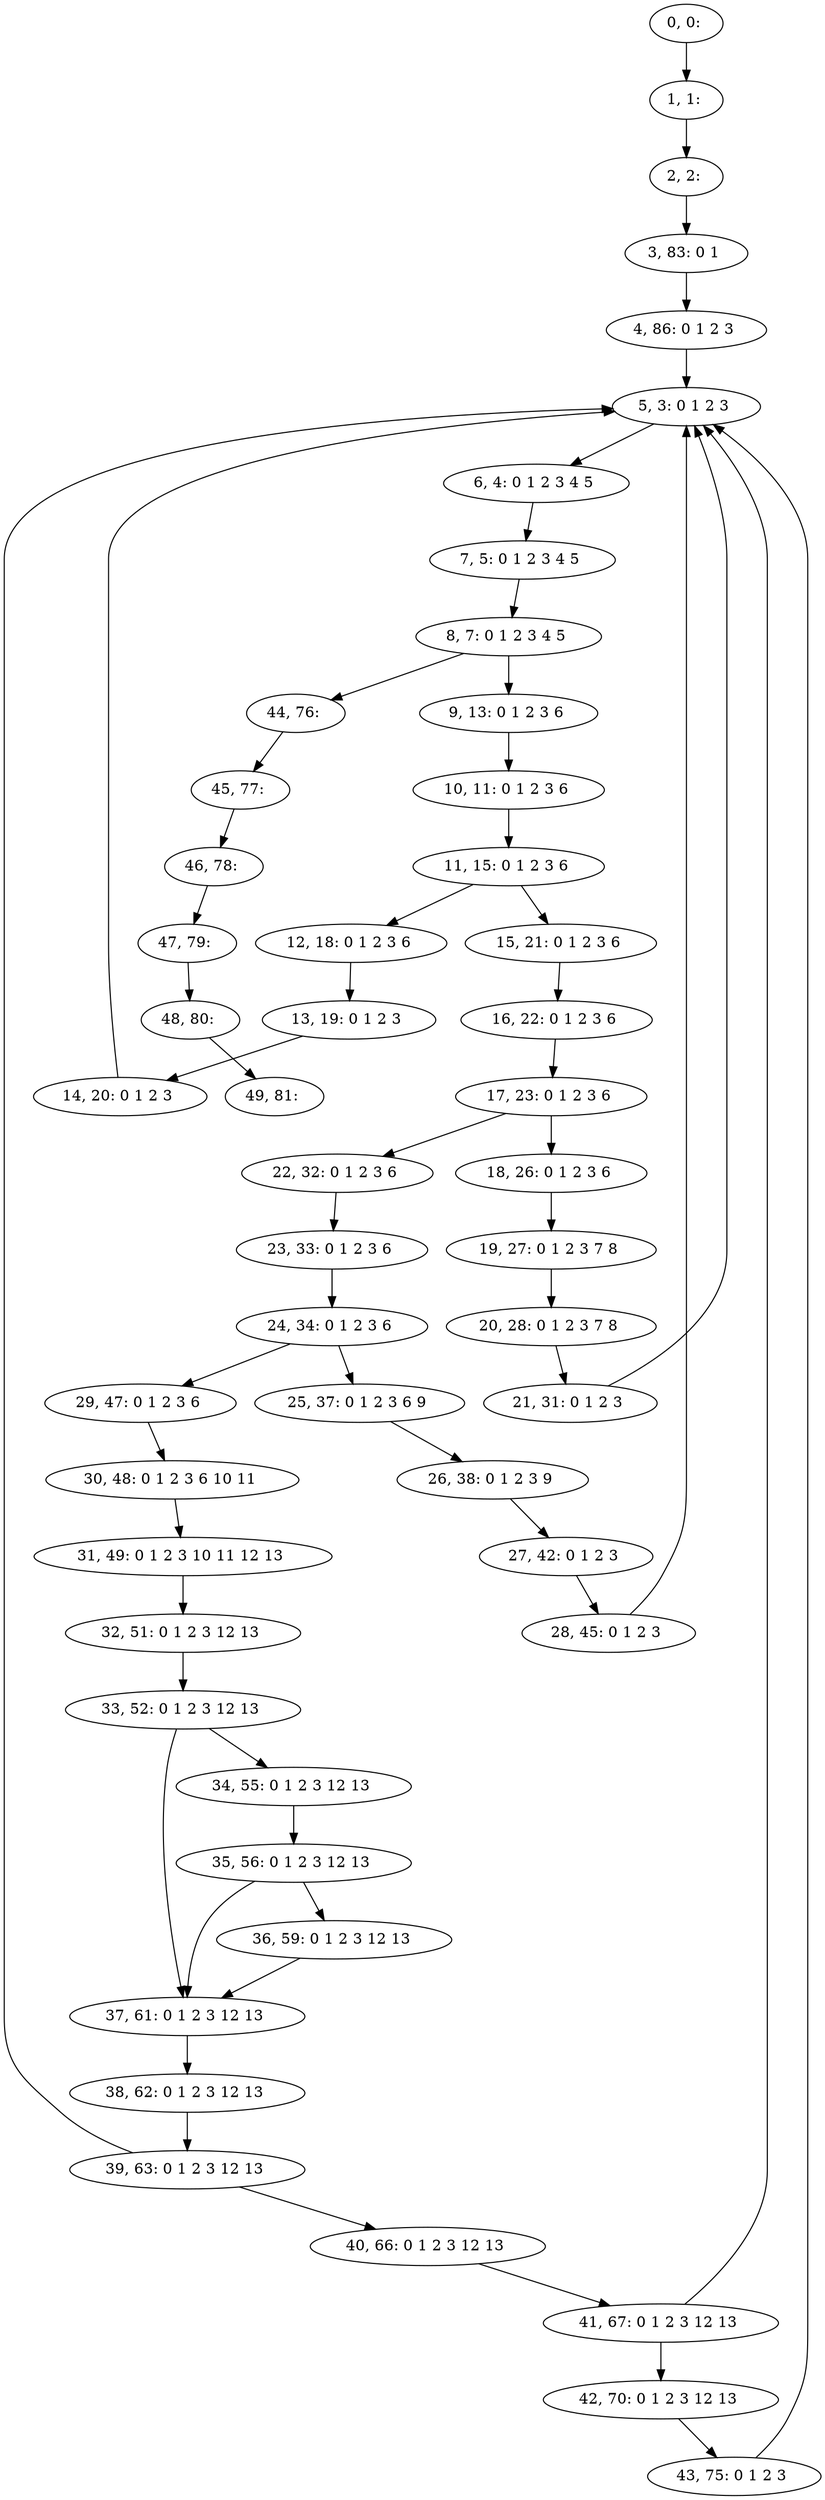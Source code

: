 digraph G {
0[label="0, 0: "];
1[label="1, 1: "];
2[label="2, 2: "];
3[label="3, 83: 0 1 "];
4[label="4, 86: 0 1 2 3 "];
5[label="5, 3: 0 1 2 3 "];
6[label="6, 4: 0 1 2 3 4 5 "];
7[label="7, 5: 0 1 2 3 4 5 "];
8[label="8, 7: 0 1 2 3 4 5 "];
9[label="9, 13: 0 1 2 3 6 "];
10[label="10, 11: 0 1 2 3 6 "];
11[label="11, 15: 0 1 2 3 6 "];
12[label="12, 18: 0 1 2 3 6 "];
13[label="13, 19: 0 1 2 3 "];
14[label="14, 20: 0 1 2 3 "];
15[label="15, 21: 0 1 2 3 6 "];
16[label="16, 22: 0 1 2 3 6 "];
17[label="17, 23: 0 1 2 3 6 "];
18[label="18, 26: 0 1 2 3 6 "];
19[label="19, 27: 0 1 2 3 7 8 "];
20[label="20, 28: 0 1 2 3 7 8 "];
21[label="21, 31: 0 1 2 3 "];
22[label="22, 32: 0 1 2 3 6 "];
23[label="23, 33: 0 1 2 3 6 "];
24[label="24, 34: 0 1 2 3 6 "];
25[label="25, 37: 0 1 2 3 6 9 "];
26[label="26, 38: 0 1 2 3 9 "];
27[label="27, 42: 0 1 2 3 "];
28[label="28, 45: 0 1 2 3 "];
29[label="29, 47: 0 1 2 3 6 "];
30[label="30, 48: 0 1 2 3 6 10 11 "];
31[label="31, 49: 0 1 2 3 10 11 12 13 "];
32[label="32, 51: 0 1 2 3 12 13 "];
33[label="33, 52: 0 1 2 3 12 13 "];
34[label="34, 55: 0 1 2 3 12 13 "];
35[label="35, 56: 0 1 2 3 12 13 "];
36[label="36, 59: 0 1 2 3 12 13 "];
37[label="37, 61: 0 1 2 3 12 13 "];
38[label="38, 62: 0 1 2 3 12 13 "];
39[label="39, 63: 0 1 2 3 12 13 "];
40[label="40, 66: 0 1 2 3 12 13 "];
41[label="41, 67: 0 1 2 3 12 13 "];
42[label="42, 70: 0 1 2 3 12 13 "];
43[label="43, 75: 0 1 2 3 "];
44[label="44, 76: "];
45[label="45, 77: "];
46[label="46, 78: "];
47[label="47, 79: "];
48[label="48, 80: "];
49[label="49, 81: "];
0->1 ;
1->2 ;
2->3 ;
3->4 ;
4->5 ;
5->6 ;
6->7 ;
7->8 ;
8->9 ;
8->44 ;
9->10 ;
10->11 ;
11->12 ;
11->15 ;
12->13 ;
13->14 ;
14->5 ;
15->16 ;
16->17 ;
17->18 ;
17->22 ;
18->19 ;
19->20 ;
20->21 ;
21->5 ;
22->23 ;
23->24 ;
24->25 ;
24->29 ;
25->26 ;
26->27 ;
27->28 ;
28->5 ;
29->30 ;
30->31 ;
31->32 ;
32->33 ;
33->34 ;
33->37 ;
34->35 ;
35->36 ;
35->37 ;
36->37 ;
37->38 ;
38->39 ;
39->40 ;
39->5 ;
40->41 ;
41->42 ;
41->5 ;
42->43 ;
43->5 ;
44->45 ;
45->46 ;
46->47 ;
47->48 ;
48->49 ;
}
